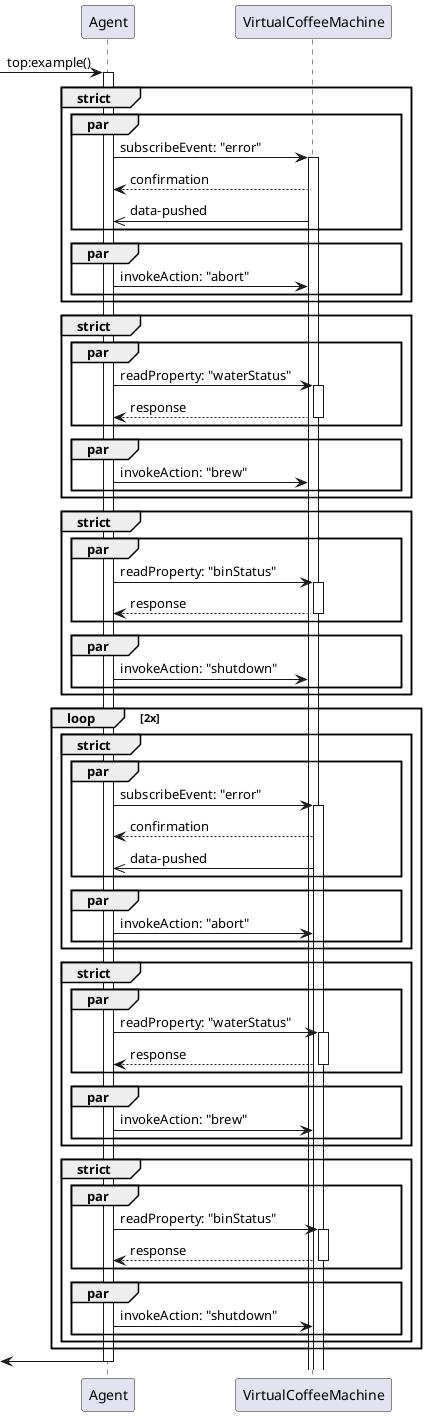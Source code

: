 @startuml topexample
[->"Agent": top:example()
activate "Agent"

group strict
    par
        "Agent" -> "VirtualCoffeeMachine" : subscribeEvent: "error"
        activate "VirtualCoffeeMachine"
        "VirtualCoffeeMachine" --> "Agent" : confirmation
        "VirtualCoffeeMachine" ->> "Agent" : data-pushed
    end
    par
        "Agent" -> "VirtualCoffeeMachine" : invokeAction: "abort"
    end
end
group strict
    par
        "Agent" -> "VirtualCoffeeMachine" : readProperty: "waterStatus"
        activate "VirtualCoffeeMachine"
        "VirtualCoffeeMachine" --> "Agent" : response
        deactivate "VirtualCoffeeMachine"
    end
    par
        "Agent" -> "VirtualCoffeeMachine" : invokeAction: "brew"
    end
end
group strict
    par
        "Agent" -> "VirtualCoffeeMachine" : readProperty: "binStatus"
        activate "VirtualCoffeeMachine"
        "VirtualCoffeeMachine" --> "Agent" : response
        deactivate "VirtualCoffeeMachine"
    end
    par
        "Agent" -> "VirtualCoffeeMachine" : invokeAction: "shutdown"
    end
end
loop 2x
    group strict
        par
            "Agent" -> "VirtualCoffeeMachine" : subscribeEvent: "error"
            activate "VirtualCoffeeMachine"
            "VirtualCoffeeMachine" --> "Agent" : confirmation
            "VirtualCoffeeMachine" ->> "Agent" : data-pushed
        end
        par
            "Agent" -> "VirtualCoffeeMachine" : invokeAction: "abort"
        end
    end
    group strict
        par
            "Agent" -> "VirtualCoffeeMachine" : readProperty: "waterStatus"
            activate "VirtualCoffeeMachine"
            "VirtualCoffeeMachine" --> "Agent" : response
            deactivate "VirtualCoffeeMachine"
        end
        par
            "Agent" -> "VirtualCoffeeMachine" : invokeAction: "brew"
        end
    end
    group strict
        par
            "Agent" -> "VirtualCoffeeMachine" : readProperty: "binStatus"
            activate "VirtualCoffeeMachine"
            "VirtualCoffeeMachine" --> "Agent" : response
            deactivate "VirtualCoffeeMachine"
        end
        par
            "Agent" -> "VirtualCoffeeMachine" : invokeAction: "shutdown"
        end
    end
end

[<-"Agent"
deactivate "Agent"
@enduml